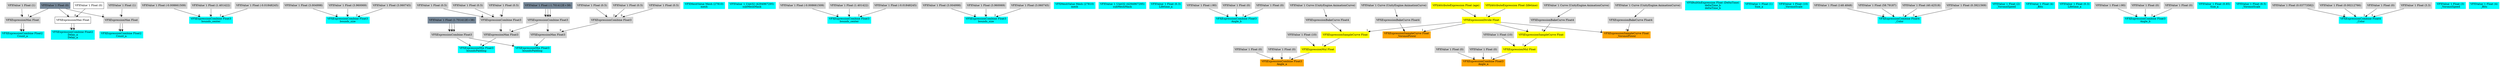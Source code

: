 digraph G {
node0 [shape="box" color="cyan" style="filled" label="VFXExpressionCombine Float2
Count_a"]
node1 [shape="box" color="lightgray" style="filled" label="VFXExpressionMax Float"]
node2 [shape="box" color="lightgray" style="filled" label="VFXValue`1 Float (1)"]
node3 [shape="box" color="lightslategray" style="filled" label="VFXValue`1 Float (0)"]
node4 [shape="box" color="cyan" style="filled" label="VFXExpressionCombine Float2
Delay_a
Delay_a"]
node5 [shape="box" label="VFXExpressionMax Float"]
node6 [shape="box" label="VFXValue`1 Float (0)"]
node7 [shape="box" color="cyan" style="filled" label="VFXExpressionCombine Float2
Count_a"]
node8 [shape="box" color="lightgray" style="filled" label="VFXExpressionMax Float"]
node9 [shape="box" color="lightgray" style="filled" label="VFXValue`1 Float (1)"]
node10 [shape="box" color="cyan" style="filled" label="VFXExpressionCombine Float3
bounds_center"]
node11 [shape="box" color="lightgray" style="filled" label="VFXValue`1 Float (-0.008661509)"]
node12 [shape="box" color="lightgray" style="filled" label="VFXValue`1 Float (1.401422)"]
node13 [shape="box" color="lightgray" style="filled" label="VFXValue`1 Float (-0.01848245)"]
node14 [shape="box" color="cyan" style="filled" label="VFXExpressionCombine Float3
bounds_size"]
node15 [shape="box" color="lightgray" style="filled" label="VFXValue`1 Float (3.004998)"]
node16 [shape="box" color="lightgray" style="filled" label="VFXValue`1 Float (3.960069)"]
node17 [shape="box" color="lightgray" style="filled" label="VFXValue`1 Float (3.060745)"]
node18 [shape="box" color="cyan" style="filled" label="VFXExpressionMin Float3
boundsPadding"]
node19 [shape="box" color="lightgray" style="filled" label="VFXExpressionMax Float3"]
node20 [shape="box" color="lightgray" style="filled" label="VFXExpressionCombine Float3"]
node21 [shape="box" color="lightgray" style="filled" label="VFXValue`1 Float (0.5)"]
node22 [shape="box" color="lightgray" style="filled" label="VFXValue`1 Float (0.5)"]
node23 [shape="box" color="lightgray" style="filled" label="VFXValue`1 Float (0.5)"]
node24 [shape="box" color="lightgray" style="filled" label="VFXExpressionCombine Float3"]
node25 [shape="box" color="lightslategray" style="filled" label="VFXValue`1 Float (-1.701412E+38)"]
node26 [shape="box" color="lightgray" style="filled" label="VFXExpressionCombine Float3"]
node27 [shape="box" color="lightslategray" style="filled" label="VFXValue`1 Float (1.701412E+38)"]
node28 [shape="box" color="cyan" style="filled" label="VFXMeshValue Mesh (27810)
mesh"]
node29 [shape="box" color="cyan" style="filled" label="VFXValue`1 Uint32 (4294967295)
subMeshMask"]
node30 [shape="box" color="cyan" style="filled" label="VFXExpressionCombine Float3
bounds_center"]
node31 [shape="box" color="lightgray" style="filled" label="VFXValue`1 Float (-0.008661509)"]
node32 [shape="box" color="lightgray" style="filled" label="VFXValue`1 Float (1.401422)"]
node33 [shape="box" color="lightgray" style="filled" label="VFXValue`1 Float (-0.01848245)"]
node34 [shape="box" color="cyan" style="filled" label="VFXExpressionCombine Float3
bounds_size"]
node35 [shape="box" color="lightgray" style="filled" label="VFXValue`1 Float (3.004998)"]
node36 [shape="box" color="lightgray" style="filled" label="VFXValue`1 Float (3.960069)"]
node37 [shape="box" color="lightgray" style="filled" label="VFXValue`1 Float (3.060745)"]
node38 [shape="box" color="cyan" style="filled" label="VFXExpressionMin Float3
boundsPadding"]
node39 [shape="box" color="lightgray" style="filled" label="VFXExpressionMax Float3"]
node40 [shape="box" color="lightgray" style="filled" label="VFXExpressionCombine Float3"]
node41 [shape="box" color="lightgray" style="filled" label="VFXValue`1 Float (0.5)"]
node42 [shape="box" color="lightgray" style="filled" label="VFXValue`1 Float (0.5)"]
node43 [shape="box" color="lightgray" style="filled" label="VFXValue`1 Float (0.5)"]
node44 [shape="box" color="cyan" style="filled" label="VFXMeshValue Mesh (27810)
mesh"]
node45 [shape="box" color="cyan" style="filled" label="VFXValue`1 Uint32 (4294967295)
subMeshMask"]
node46 [shape="box" color="cyan" style="filled" label="VFXValue`1 Float (0.3)
Lifetime_a"]
node47 [shape="box" color="cyan" style="filled" label="VFXExpressionCombine Float3
Angle_b"]
node48 [shape="box" color="lightgray" style="filled" label="VFXValue`1 Float (-90)"]
node49 [shape="box" color="lightgray" style="filled" label="VFXValue`1 Float (0)"]
node50 [shape="box" color="lightgray" style="filled" label="VFXValue`1 Float (0)"]
node51 [shape="box" color="orange" style="filled" label="VFXExpressionCombine Float3
Angle_a"]
node52 [shape="box" color="lightgray" style="filled" label="VFXValue`1 Float (0)"]
node53 [shape="box" color="lightgray" style="filled" label="VFXValue`1 Float (0)"]
node54 [shape="box" color="yellow" style="filled" label="VFXExpressionMul Float"]
node55 [shape="box" color="lightgray" style="filled" label="VFXValue`1 Float (10)"]
node56 [shape="box" color="yellow" style="filled" label="VFXExpressionSampleCurve Float"]
node57 [shape="box" color="lightgray" style="filled" label="VFXExpressionBakeCurve Float4"]
node58 [shape="box" color="lightgray" style="filled" label="VFXValue`1 Curve (UnityEngine.AnimationCurve)"]
node59 [shape="box" color="yellow" style="filled" label="VFXExpressionDivide Float"]
node60 [shape="box" color="yellow" style="filled" label="VFXAttributeExpression Float (age)"]
node61 [shape="box" color="yellow" style="filled" label="VFXAttributeExpression Float (lifetime)"]
node62 [shape="box" color="cyan" style="filled" label="VFXBuiltInExpression Float (DeltaTime)
deltaTime_b
deltaTime_b"]
node63 [shape="box" color="cyan" style="filled" label="VFXValue`1 Float (1)
Size_a"]
node64 [shape="box" color="cyan" style="filled" label="VFXValue`1 Float (10)
_VoronoiScale"]
node65 [shape="box" color="cyan" style="filled" label="VFXExpressionCombine Float4
_Color"]
node66 [shape="box" color="lightgray" style="filled" label="VFXValue`1 Float (148.4848)"]
node67 [shape="box" color="lightgray" style="filled" label="VFXValue`1 Float (58.79187)"]
node68 [shape="box" color="lightgray" style="filled" label="VFXValue`1 Float (40.42518)"]
node69 [shape="box" color="lightgray" style="filled" label="VFXValue`1 Float (0.3921569)"]
node70 [shape="box" color="cyan" style="filled" label="VFXValue`1 Float (2)
_VoronoiSpeed"]
node71 [shape="box" color="orange" style="filled" label="VFXExpressionSampleCurve Float
_VoronoiPower"]
node72 [shape="box" color="lightgray" style="filled" label="VFXExpressionBakeCurve Float4"]
node73 [shape="box" color="lightgray" style="filled" label="VFXValue`1 Curve (UnityEngine.AnimationCurve)"]
node74 [shape="box" color="cyan" style="filled" label="VFXValue`1 Float (4)
_Bits"]
node75 [shape="box" color="orange" style="filled" label="VFXExpressionCombine Float3
Angle_a"]
node76 [shape="box" color="lightgray" style="filled" label="VFXValue`1 Float (0)"]
node77 [shape="box" color="lightgray" style="filled" label="VFXValue`1 Float (0)"]
node78 [shape="box" color="yellow" style="filled" label="VFXExpressionMul Float"]
node79 [shape="box" color="lightgray" style="filled" label="VFXValue`1 Float (10)"]
node80 [shape="box" color="yellow" style="filled" label="VFXExpressionSampleCurve Float"]
node81 [shape="box" color="lightgray" style="filled" label="VFXExpressionBakeCurve Float4"]
node82 [shape="box" color="lightgray" style="filled" label="VFXValue`1 Curve (UnityEngine.AnimationCurve)"]
node83 [shape="box" color="cyan" style="filled" label="VFXValue`1 Float (0.3)
Lifetime_a"]
node84 [shape="box" color="cyan" style="filled" label="VFXExpressionCombine Float3
Angle_b"]
node85 [shape="box" color="lightgray" style="filled" label="VFXValue`1 Float (-90)"]
node86 [shape="box" color="lightgray" style="filled" label="VFXValue`1 Float (0)"]
node87 [shape="box" color="lightgray" style="filled" label="VFXValue`1 Float (0)"]
node88 [shape="box" color="cyan" style="filled" label="VFXValue`1 Float (0.85)
Size_a"]
node89 [shape="box" color="cyan" style="filled" label="VFXValue`1 Float (8.5)
_VoronoiScale"]
node90 [shape="box" color="cyan" style="filled" label="VFXExpressionCombine Float4
_Color"]
node91 [shape="box" color="lightgray" style="filled" label="VFXValue`1 Float (0.03773582)"]
node92 [shape="box" color="lightgray" style="filled" label="VFXValue`1 Float (0.00212766)"]
node93 [shape="box" color="lightgray" style="filled" label="VFXValue`1 Float (0)"]
node94 [shape="box" color="lightgray" style="filled" label="VFXValue`1 Float (3.3)"]
node95 [shape="box" color="cyan" style="filled" label="VFXValue`1 Float (3)
_VoronoiSpeed"]
node96 [shape="box" color="orange" style="filled" label="VFXExpressionSampleCurve Float
_VoronoiPower"]
node97 [shape="box" color="lightgray" style="filled" label="VFXExpressionBakeCurve Float4"]
node98 [shape="box" color="lightgray" style="filled" label="VFXValue`1 Curve (UnityEngine.AnimationCurve)"]
node99 [shape="box" color="cyan" style="filled" label="VFXValue`1 Float (4)
_Bits"]
node1 -> node0 [headlabel="0"]
node1 -> node0 [headlabel="1"]
node2 -> node1 [headlabel="0"]
node3 -> node1 [headlabel="1"]
node5 -> node4 [headlabel="0"]
node5 -> node4 [headlabel="1"]
node6 -> node5 [headlabel="0"]
node3 -> node5 [headlabel="1"]
node8 -> node7 [headlabel="0"]
node8 -> node7 [headlabel="1"]
node9 -> node8 [headlabel="0"]
node3 -> node8 [headlabel="1"]
node11 -> node10 [headlabel="0"]
node12 -> node10 [headlabel="1"]
node13 -> node10 [headlabel="2"]
node15 -> node14 [headlabel="0"]
node16 -> node14 [headlabel="1"]
node17 -> node14 [headlabel="2"]
node19 -> node18 [headlabel="0"]
node26 -> node18 [headlabel="1"]
node20 -> node19 [headlabel="0"]
node24 -> node19 [headlabel="1"]
node21 -> node20 [headlabel="0"]
node22 -> node20 [headlabel="1"]
node23 -> node20 [headlabel="2"]
node25 -> node24 [headlabel="0"]
node25 -> node24 [headlabel="1"]
node25 -> node24 [headlabel="2"]
node27 -> node26 [headlabel="0"]
node27 -> node26 [headlabel="1"]
node27 -> node26 [headlabel="2"]
node31 -> node30 [headlabel="0"]
node32 -> node30 [headlabel="1"]
node33 -> node30 [headlabel="2"]
node35 -> node34 [headlabel="0"]
node36 -> node34 [headlabel="1"]
node37 -> node34 [headlabel="2"]
node39 -> node38 [headlabel="0"]
node26 -> node38 [headlabel="1"]
node40 -> node39 [headlabel="0"]
node24 -> node39 [headlabel="1"]
node41 -> node40 [headlabel="0"]
node42 -> node40 [headlabel="1"]
node43 -> node40 [headlabel="2"]
node48 -> node47 [headlabel="0"]
node49 -> node47 [headlabel="1"]
node50 -> node47 [headlabel="2"]
node52 -> node51 [headlabel="0"]
node53 -> node51 [headlabel="1"]
node54 -> node51 [headlabel="2"]
node55 -> node54 [headlabel="0"]
node56 -> node54 [headlabel="1"]
node57 -> node56 [headlabel="0"]
node59 -> node56 [headlabel="1"]
node58 -> node57 
node60 -> node59 [headlabel="0"]
node61 -> node59 [headlabel="1"]
node66 -> node65 [headlabel="0"]
node67 -> node65 [headlabel="1"]
node68 -> node65 [headlabel="2"]
node69 -> node65 [headlabel="3"]
node72 -> node71 [headlabel="0"]
node59 -> node71 [headlabel="1"]
node73 -> node72 
node76 -> node75 [headlabel="0"]
node77 -> node75 [headlabel="1"]
node78 -> node75 [headlabel="2"]
node79 -> node78 [headlabel="0"]
node80 -> node78 [headlabel="1"]
node81 -> node80 [headlabel="0"]
node59 -> node80 [headlabel="1"]
node82 -> node81 
node85 -> node84 [headlabel="0"]
node86 -> node84 [headlabel="1"]
node87 -> node84 [headlabel="2"]
node91 -> node90 [headlabel="0"]
node92 -> node90 [headlabel="1"]
node93 -> node90 [headlabel="2"]
node94 -> node90 [headlabel="3"]
node97 -> node96 [headlabel="0"]
node59 -> node96 [headlabel="1"]
node98 -> node97 
}
